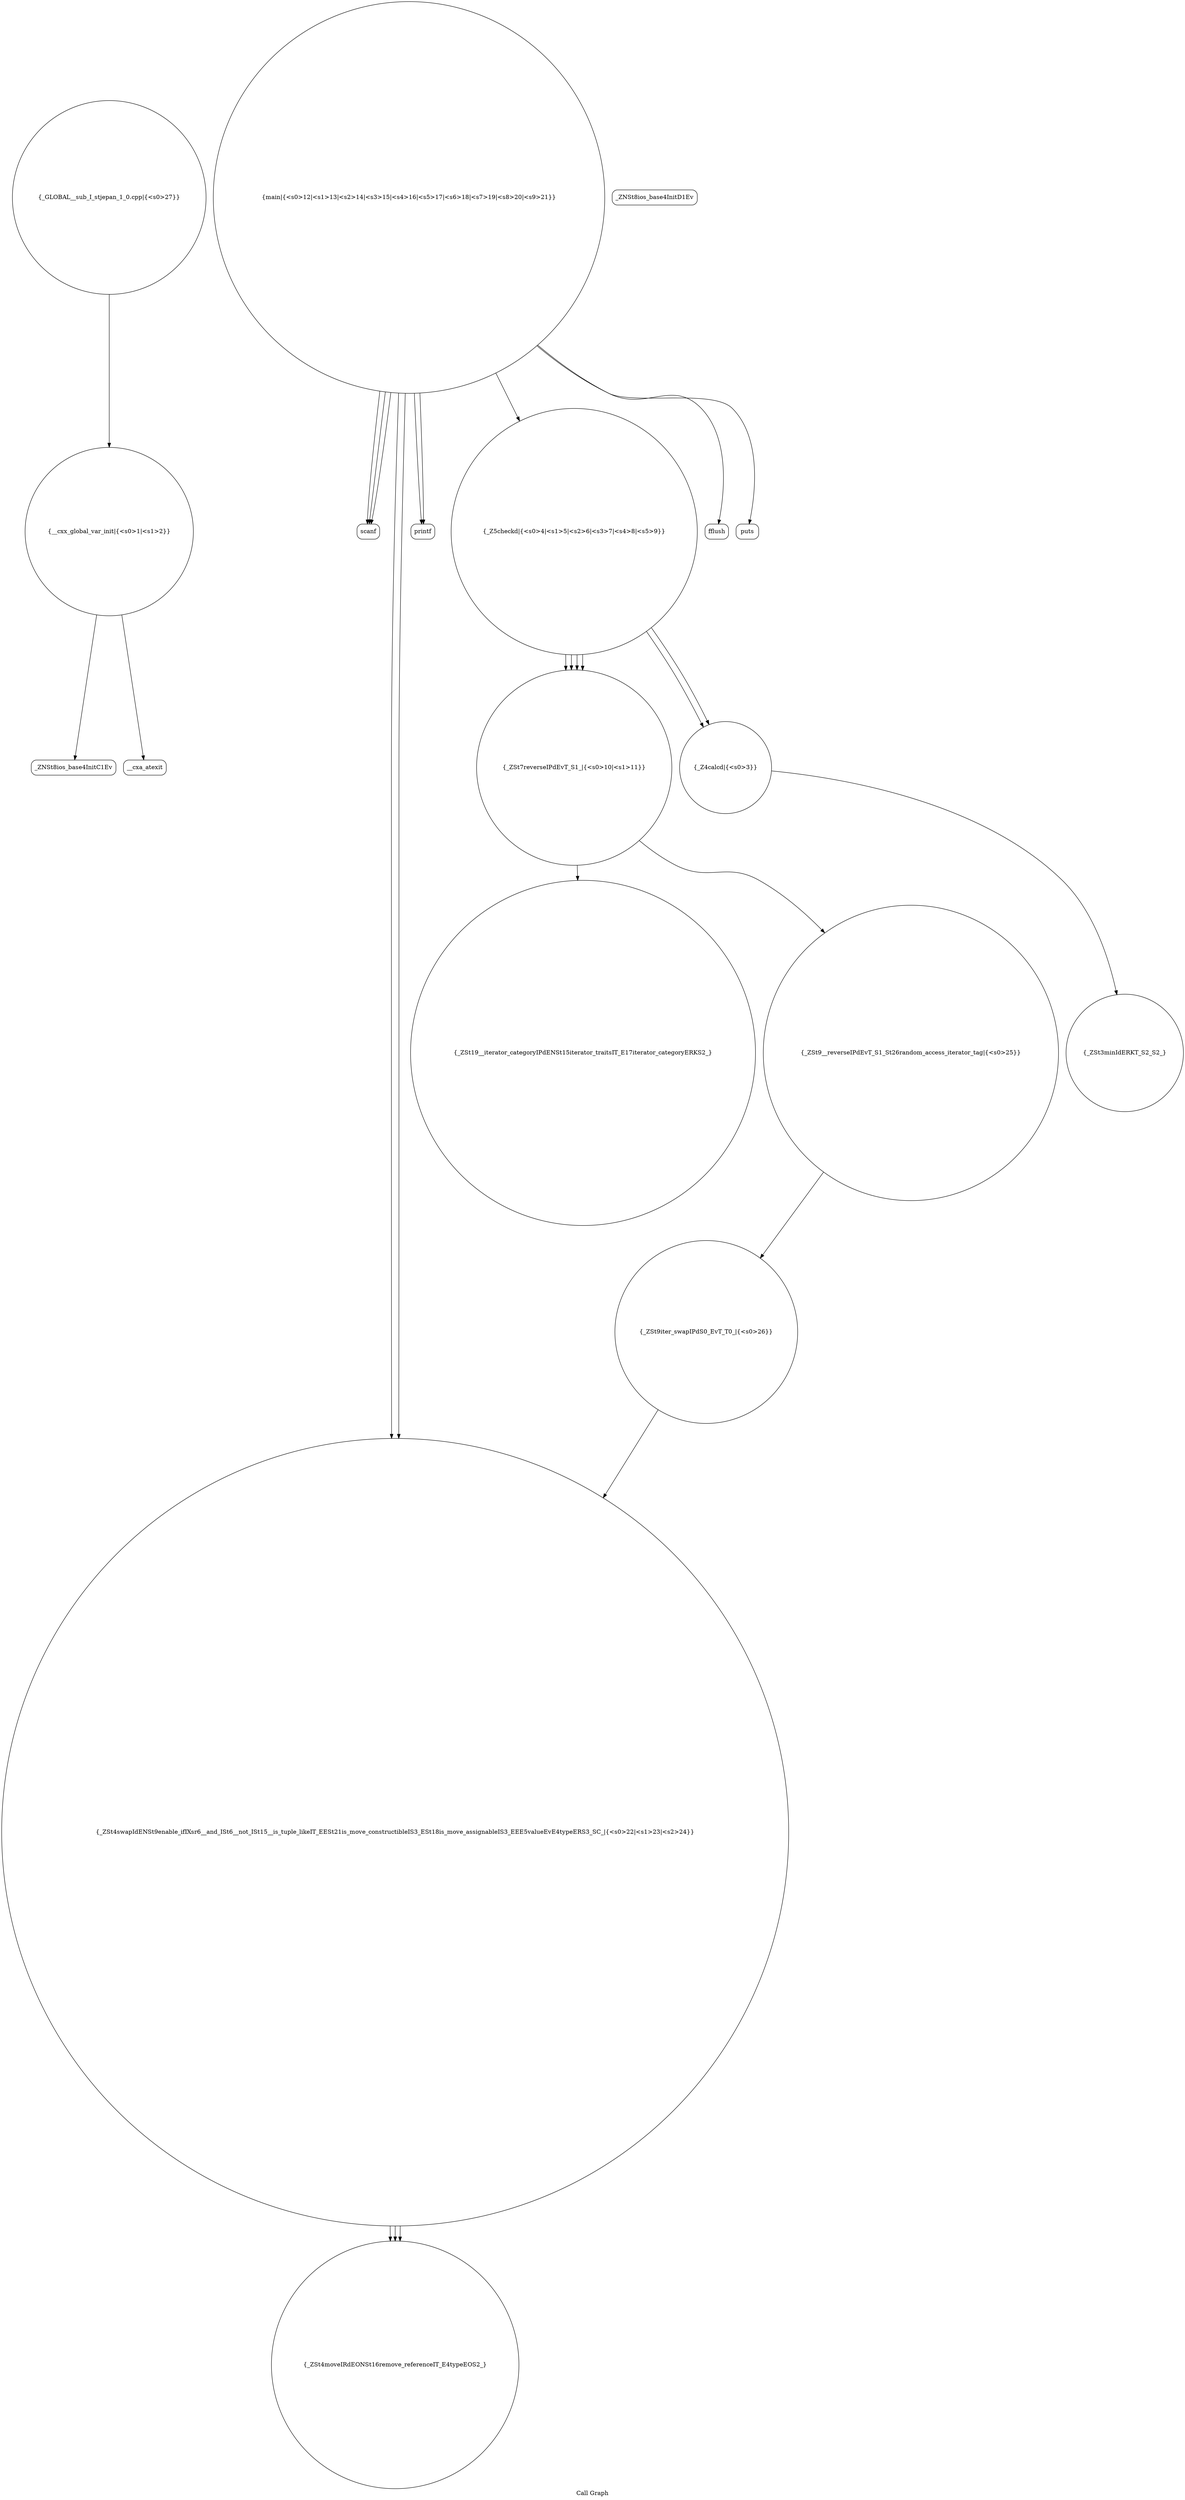 digraph "Call Graph" {
	label="Call Graph";

	Node0x5646b2bc11b0 [shape=record,shape=circle,label="{__cxx_global_var_init|{<s0>1|<s1>2}}"];
	Node0x5646b2bc11b0:s0 -> Node0x5646b2bc1640[color=black];
	Node0x5646b2bc11b0:s1 -> Node0x5646b2bc1740[color=black];
	Node0x5646b2bc1940 [shape=record,shape=circle,label="{_ZSt7reverseIPdEvT_S1_|{<s0>10|<s1>11}}"];
	Node0x5646b2bc1940:s0 -> Node0x5646b2bc1d40[color=black];
	Node0x5646b2bc1940:s1 -> Node0x5646b2bc1cc0[color=black];
	Node0x5646b2bc1cc0 [shape=record,shape=circle,label="{_ZSt9__reverseIPdEvT_S1_St26random_access_iterator_tag|{<s0>25}}"];
	Node0x5646b2bc1cc0:s0 -> Node0x5646b2bc1dc0[color=black];
	Node0x5646b2bc16c0 [shape=record,shape=Mrecord,label="{_ZNSt8ios_base4InitD1Ev}"];
	Node0x5646b2bc1a40 [shape=record,shape=Mrecord,label="{scanf}"];
	Node0x5646b2bc1dc0 [shape=record,shape=circle,label="{_ZSt9iter_swapIPdS0_EvT_T0_|{<s0>26}}"];
	Node0x5646b2bc1dc0:s0 -> Node0x5646b2bc1ac0[color=black];
	Node0x5646b2bc17c0 [shape=record,shape=circle,label="{_Z4calcd|{<s0>3}}"];
	Node0x5646b2bc17c0:s0 -> Node0x5646b2bc1840[color=black];
	Node0x5646b2bc1b40 [shape=record,shape=Mrecord,label="{printf}"];
	Node0x5646b2bc1ec0 [shape=record,shape=circle,label="{_GLOBAL__sub_I_stjepan_1_0.cpp|{<s0>27}}"];
	Node0x5646b2bc1ec0:s0 -> Node0x5646b2bc11b0[color=black];
	Node0x5646b2bc18c0 [shape=record,shape=circle,label="{_Z5checkd|{<s0>4|<s1>5|<s2>6|<s3>7|<s4>8|<s5>9}}"];
	Node0x5646b2bc18c0:s0 -> Node0x5646b2bc17c0[color=black];
	Node0x5646b2bc18c0:s1 -> Node0x5646b2bc1940[color=black];
	Node0x5646b2bc18c0:s2 -> Node0x5646b2bc1940[color=black];
	Node0x5646b2bc18c0:s3 -> Node0x5646b2bc17c0[color=black];
	Node0x5646b2bc18c0:s4 -> Node0x5646b2bc1940[color=black];
	Node0x5646b2bc18c0:s5 -> Node0x5646b2bc1940[color=black];
	Node0x5646b2bc1c40 [shape=record,shape=Mrecord,label="{fflush}"];
	Node0x5646b2bc1640 [shape=record,shape=Mrecord,label="{_ZNSt8ios_base4InitC1Ev}"];
	Node0x5646b2bc19c0 [shape=record,shape=circle,label="{main|{<s0>12|<s1>13|<s2>14|<s3>15|<s4>16|<s5>17|<s6>18|<s7>19|<s8>20|<s9>21}}"];
	Node0x5646b2bc19c0:s0 -> Node0x5646b2bc1a40[color=black];
	Node0x5646b2bc19c0:s1 -> Node0x5646b2bc1a40[color=black];
	Node0x5646b2bc19c0:s2 -> Node0x5646b2bc1a40[color=black];
	Node0x5646b2bc19c0:s3 -> Node0x5646b2bc1ac0[color=black];
	Node0x5646b2bc19c0:s4 -> Node0x5646b2bc1ac0[color=black];
	Node0x5646b2bc19c0:s5 -> Node0x5646b2bc1b40[color=black];
	Node0x5646b2bc19c0:s6 -> Node0x5646b2bc1bc0[color=black];
	Node0x5646b2bc19c0:s7 -> Node0x5646b2bc18c0[color=black];
	Node0x5646b2bc19c0:s8 -> Node0x5646b2bc1b40[color=black];
	Node0x5646b2bc19c0:s9 -> Node0x5646b2bc1c40[color=black];
	Node0x5646b2bc1d40 [shape=record,shape=circle,label="{_ZSt19__iterator_categoryIPdENSt15iterator_traitsIT_E17iterator_categoryERKS2_}"];
	Node0x5646b2bc1740 [shape=record,shape=Mrecord,label="{__cxa_atexit}"];
	Node0x5646b2bc1ac0 [shape=record,shape=circle,label="{_ZSt4swapIdENSt9enable_ifIXsr6__and_ISt6__not_ISt15__is_tuple_likeIT_EESt21is_move_constructibleIS3_ESt18is_move_assignableIS3_EEE5valueEvE4typeERS3_SC_|{<s0>22|<s1>23|<s2>24}}"];
	Node0x5646b2bc1ac0:s0 -> Node0x5646b2bc1e40[color=black];
	Node0x5646b2bc1ac0:s1 -> Node0x5646b2bc1e40[color=black];
	Node0x5646b2bc1ac0:s2 -> Node0x5646b2bc1e40[color=black];
	Node0x5646b2bc1e40 [shape=record,shape=circle,label="{_ZSt4moveIRdEONSt16remove_referenceIT_E4typeEOS2_}"];
	Node0x5646b2bc1840 [shape=record,shape=circle,label="{_ZSt3minIdERKT_S2_S2_}"];
	Node0x5646b2bc1bc0 [shape=record,shape=Mrecord,label="{puts}"];
}
